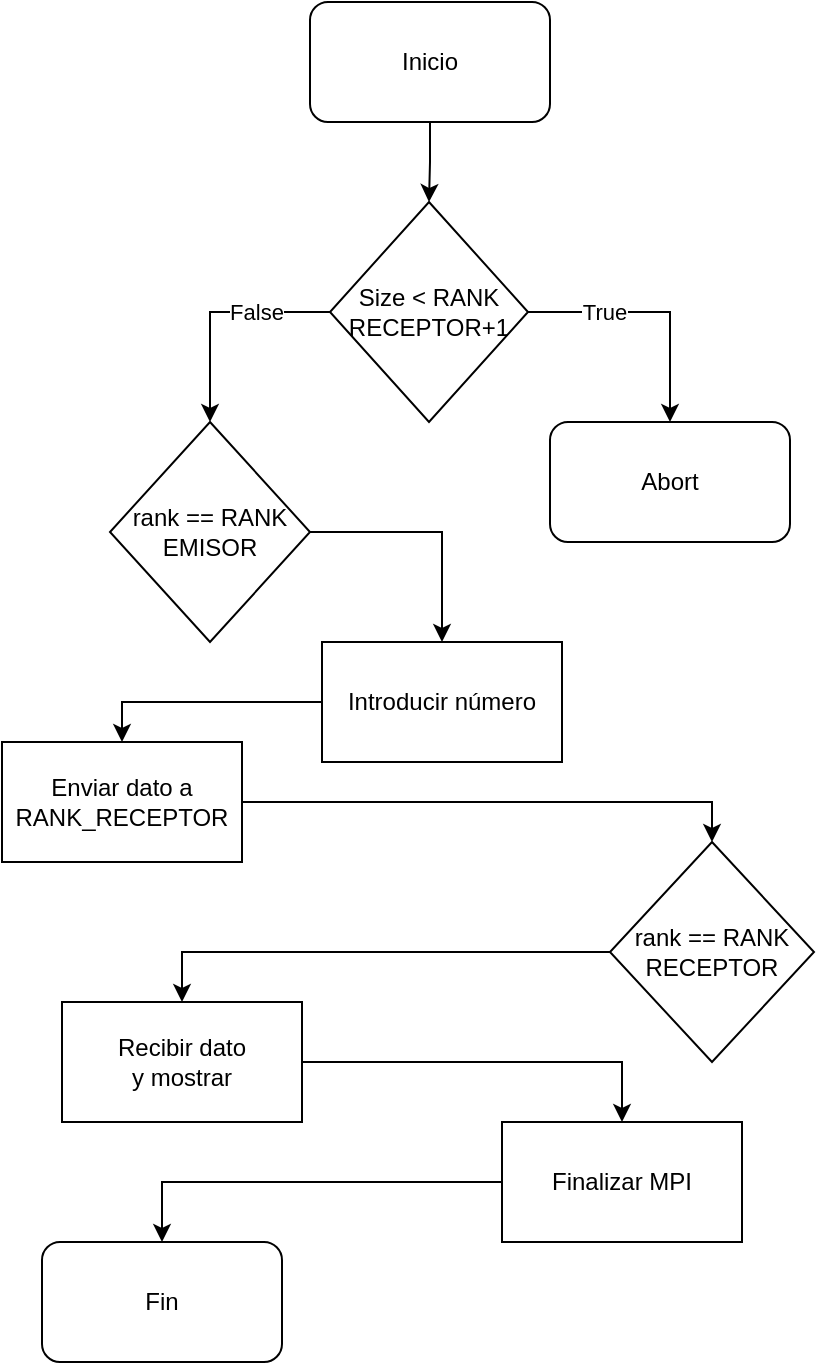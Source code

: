<mxfile version="22.0.3" type="device">
  <diagram name="Página-1" id="WnXhS916YRubfADbDtiZ">
    <mxGraphModel dx="1098" dy="820" grid="1" gridSize="10" guides="1" tooltips="1" connect="1" arrows="1" fold="1" page="1" pageScale="1" pageWidth="827" pageHeight="1169" math="0" shadow="0">
      <root>
        <mxCell id="0" />
        <mxCell id="1" parent="0" />
        <mxCell id="kVkvC6AtYL3a_lGya8AR-3" style="edgeStyle=orthogonalEdgeStyle;rounded=0;orthogonalLoop=1;jettySize=auto;html=1;entryX=0.5;entryY=0;entryDx=0;entryDy=0;" edge="1" parent="1" source="kVkvC6AtYL3a_lGya8AR-1" target="kVkvC6AtYL3a_lGya8AR-2">
          <mxGeometry relative="1" as="geometry" />
        </mxCell>
        <mxCell id="kVkvC6AtYL3a_lGya8AR-1" value="Inicio" style="rounded=1;whiteSpace=wrap;html=1;" vertex="1" parent="1">
          <mxGeometry x="354" y="80" width="120" height="60" as="geometry" />
        </mxCell>
        <mxCell id="kVkvC6AtYL3a_lGya8AR-5" style="edgeStyle=orthogonalEdgeStyle;rounded=0;orthogonalLoop=1;jettySize=auto;html=1;entryX=0.5;entryY=0;entryDx=0;entryDy=0;" edge="1" parent="1" source="kVkvC6AtYL3a_lGya8AR-2" target="kVkvC6AtYL3a_lGya8AR-4">
          <mxGeometry relative="1" as="geometry" />
        </mxCell>
        <mxCell id="kVkvC6AtYL3a_lGya8AR-6" value="True" style="edgeLabel;html=1;align=center;verticalAlign=middle;resizable=0;points=[];" vertex="1" connectable="0" parent="kVkvC6AtYL3a_lGya8AR-5">
          <mxGeometry x="-0.107" y="-2" relative="1" as="geometry">
            <mxPoint x="-19" y="-2" as="offset" />
          </mxGeometry>
        </mxCell>
        <mxCell id="kVkvC6AtYL3a_lGya8AR-8" style="edgeStyle=orthogonalEdgeStyle;rounded=0;orthogonalLoop=1;jettySize=auto;html=1;entryX=0.5;entryY=0;entryDx=0;entryDy=0;" edge="1" parent="1" source="kVkvC6AtYL3a_lGya8AR-2" target="kVkvC6AtYL3a_lGya8AR-7">
          <mxGeometry relative="1" as="geometry" />
        </mxCell>
        <mxCell id="kVkvC6AtYL3a_lGya8AR-9" value="False" style="edgeLabel;html=1;align=center;verticalAlign=middle;resizable=0;points=[];" vertex="1" connectable="0" parent="kVkvC6AtYL3a_lGya8AR-8">
          <mxGeometry x="-0.352" y="-3" relative="1" as="geometry">
            <mxPoint y="3" as="offset" />
          </mxGeometry>
        </mxCell>
        <mxCell id="kVkvC6AtYL3a_lGya8AR-2" value="Size &amp;lt; RANK&lt;br&gt;RECEPTOR+1" style="rhombus;whiteSpace=wrap;html=1;" vertex="1" parent="1">
          <mxGeometry x="364" y="180" width="99" height="110" as="geometry" />
        </mxCell>
        <mxCell id="kVkvC6AtYL3a_lGya8AR-4" value="Abort" style="rounded=1;whiteSpace=wrap;html=1;" vertex="1" parent="1">
          <mxGeometry x="474" y="290" width="120" height="60" as="geometry" />
        </mxCell>
        <mxCell id="kVkvC6AtYL3a_lGya8AR-11" style="edgeStyle=orthogonalEdgeStyle;rounded=0;orthogonalLoop=1;jettySize=auto;html=1;entryX=0.5;entryY=0;entryDx=0;entryDy=0;" edge="1" parent="1" source="kVkvC6AtYL3a_lGya8AR-7" target="kVkvC6AtYL3a_lGya8AR-10">
          <mxGeometry relative="1" as="geometry" />
        </mxCell>
        <mxCell id="kVkvC6AtYL3a_lGya8AR-7" value="rank == RANK&lt;br&gt;EMISOR" style="rhombus;whiteSpace=wrap;html=1;" vertex="1" parent="1">
          <mxGeometry x="254" y="290" width="100" height="110" as="geometry" />
        </mxCell>
        <mxCell id="kVkvC6AtYL3a_lGya8AR-13" style="edgeStyle=orthogonalEdgeStyle;rounded=0;orthogonalLoop=1;jettySize=auto;html=1;entryX=0.5;entryY=0;entryDx=0;entryDy=0;" edge="1" parent="1" source="kVkvC6AtYL3a_lGya8AR-10" target="kVkvC6AtYL3a_lGya8AR-12">
          <mxGeometry relative="1" as="geometry" />
        </mxCell>
        <mxCell id="kVkvC6AtYL3a_lGya8AR-10" value="Introducir número" style="rounded=0;whiteSpace=wrap;html=1;" vertex="1" parent="1">
          <mxGeometry x="360" y="400" width="120" height="60" as="geometry" />
        </mxCell>
        <mxCell id="kVkvC6AtYL3a_lGya8AR-15" style="edgeStyle=orthogonalEdgeStyle;rounded=0;orthogonalLoop=1;jettySize=auto;html=1;entryX=0.5;entryY=0;entryDx=0;entryDy=0;" edge="1" parent="1" source="kVkvC6AtYL3a_lGya8AR-12" target="kVkvC6AtYL3a_lGya8AR-14">
          <mxGeometry relative="1" as="geometry" />
        </mxCell>
        <mxCell id="kVkvC6AtYL3a_lGya8AR-12" value="Enviar dato a RANK_RECEPTOR" style="rounded=0;whiteSpace=wrap;html=1;" vertex="1" parent="1">
          <mxGeometry x="200" y="450" width="120" height="60" as="geometry" />
        </mxCell>
        <mxCell id="kVkvC6AtYL3a_lGya8AR-17" style="edgeStyle=orthogonalEdgeStyle;rounded=0;orthogonalLoop=1;jettySize=auto;html=1;entryX=0.5;entryY=0;entryDx=0;entryDy=0;" edge="1" parent="1" source="kVkvC6AtYL3a_lGya8AR-14" target="kVkvC6AtYL3a_lGya8AR-16">
          <mxGeometry relative="1" as="geometry" />
        </mxCell>
        <mxCell id="kVkvC6AtYL3a_lGya8AR-14" value="rank == RANK&lt;br&gt;RECEPTOR" style="rhombus;whiteSpace=wrap;html=1;" vertex="1" parent="1">
          <mxGeometry x="504" y="500" width="102" height="110" as="geometry" />
        </mxCell>
        <mxCell id="kVkvC6AtYL3a_lGya8AR-19" style="edgeStyle=orthogonalEdgeStyle;rounded=0;orthogonalLoop=1;jettySize=auto;html=1;entryX=0.5;entryY=0;entryDx=0;entryDy=0;" edge="1" parent="1" source="kVkvC6AtYL3a_lGya8AR-16" target="kVkvC6AtYL3a_lGya8AR-18">
          <mxGeometry relative="1" as="geometry" />
        </mxCell>
        <mxCell id="kVkvC6AtYL3a_lGya8AR-16" value="Recibir dato&lt;br&gt;y mostrar" style="rounded=0;whiteSpace=wrap;html=1;" vertex="1" parent="1">
          <mxGeometry x="230" y="580" width="120" height="60" as="geometry" />
        </mxCell>
        <mxCell id="kVkvC6AtYL3a_lGya8AR-21" style="edgeStyle=orthogonalEdgeStyle;rounded=0;orthogonalLoop=1;jettySize=auto;html=1;entryX=0.5;entryY=0;entryDx=0;entryDy=0;" edge="1" parent="1" source="kVkvC6AtYL3a_lGya8AR-18" target="kVkvC6AtYL3a_lGya8AR-20">
          <mxGeometry relative="1" as="geometry" />
        </mxCell>
        <mxCell id="kVkvC6AtYL3a_lGya8AR-18" value="Finalizar MPI" style="rounded=0;whiteSpace=wrap;html=1;" vertex="1" parent="1">
          <mxGeometry x="450" y="640" width="120" height="60" as="geometry" />
        </mxCell>
        <mxCell id="kVkvC6AtYL3a_lGya8AR-20" value="Fin" style="rounded=1;whiteSpace=wrap;html=1;" vertex="1" parent="1">
          <mxGeometry x="220" y="700" width="120" height="60" as="geometry" />
        </mxCell>
      </root>
    </mxGraphModel>
  </diagram>
</mxfile>
